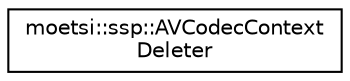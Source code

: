 digraph "Graphical Class Hierarchy"
{
 // LATEX_PDF_SIZE
  edge [fontname="Helvetica",fontsize="10",labelfontname="Helvetica",labelfontsize="10"];
  node [fontname="Helvetica",fontsize="10",shape=record];
  rankdir="LR";
  Node0 [label="moetsi::ssp::AVCodecContext\lDeleter",height=0.2,width=0.4,color="black", fillcolor="white", style="filled",URL="$structmoetsi_1_1ssp_1_1AVCodecContextDeleter.html",tooltip=" "];
}
